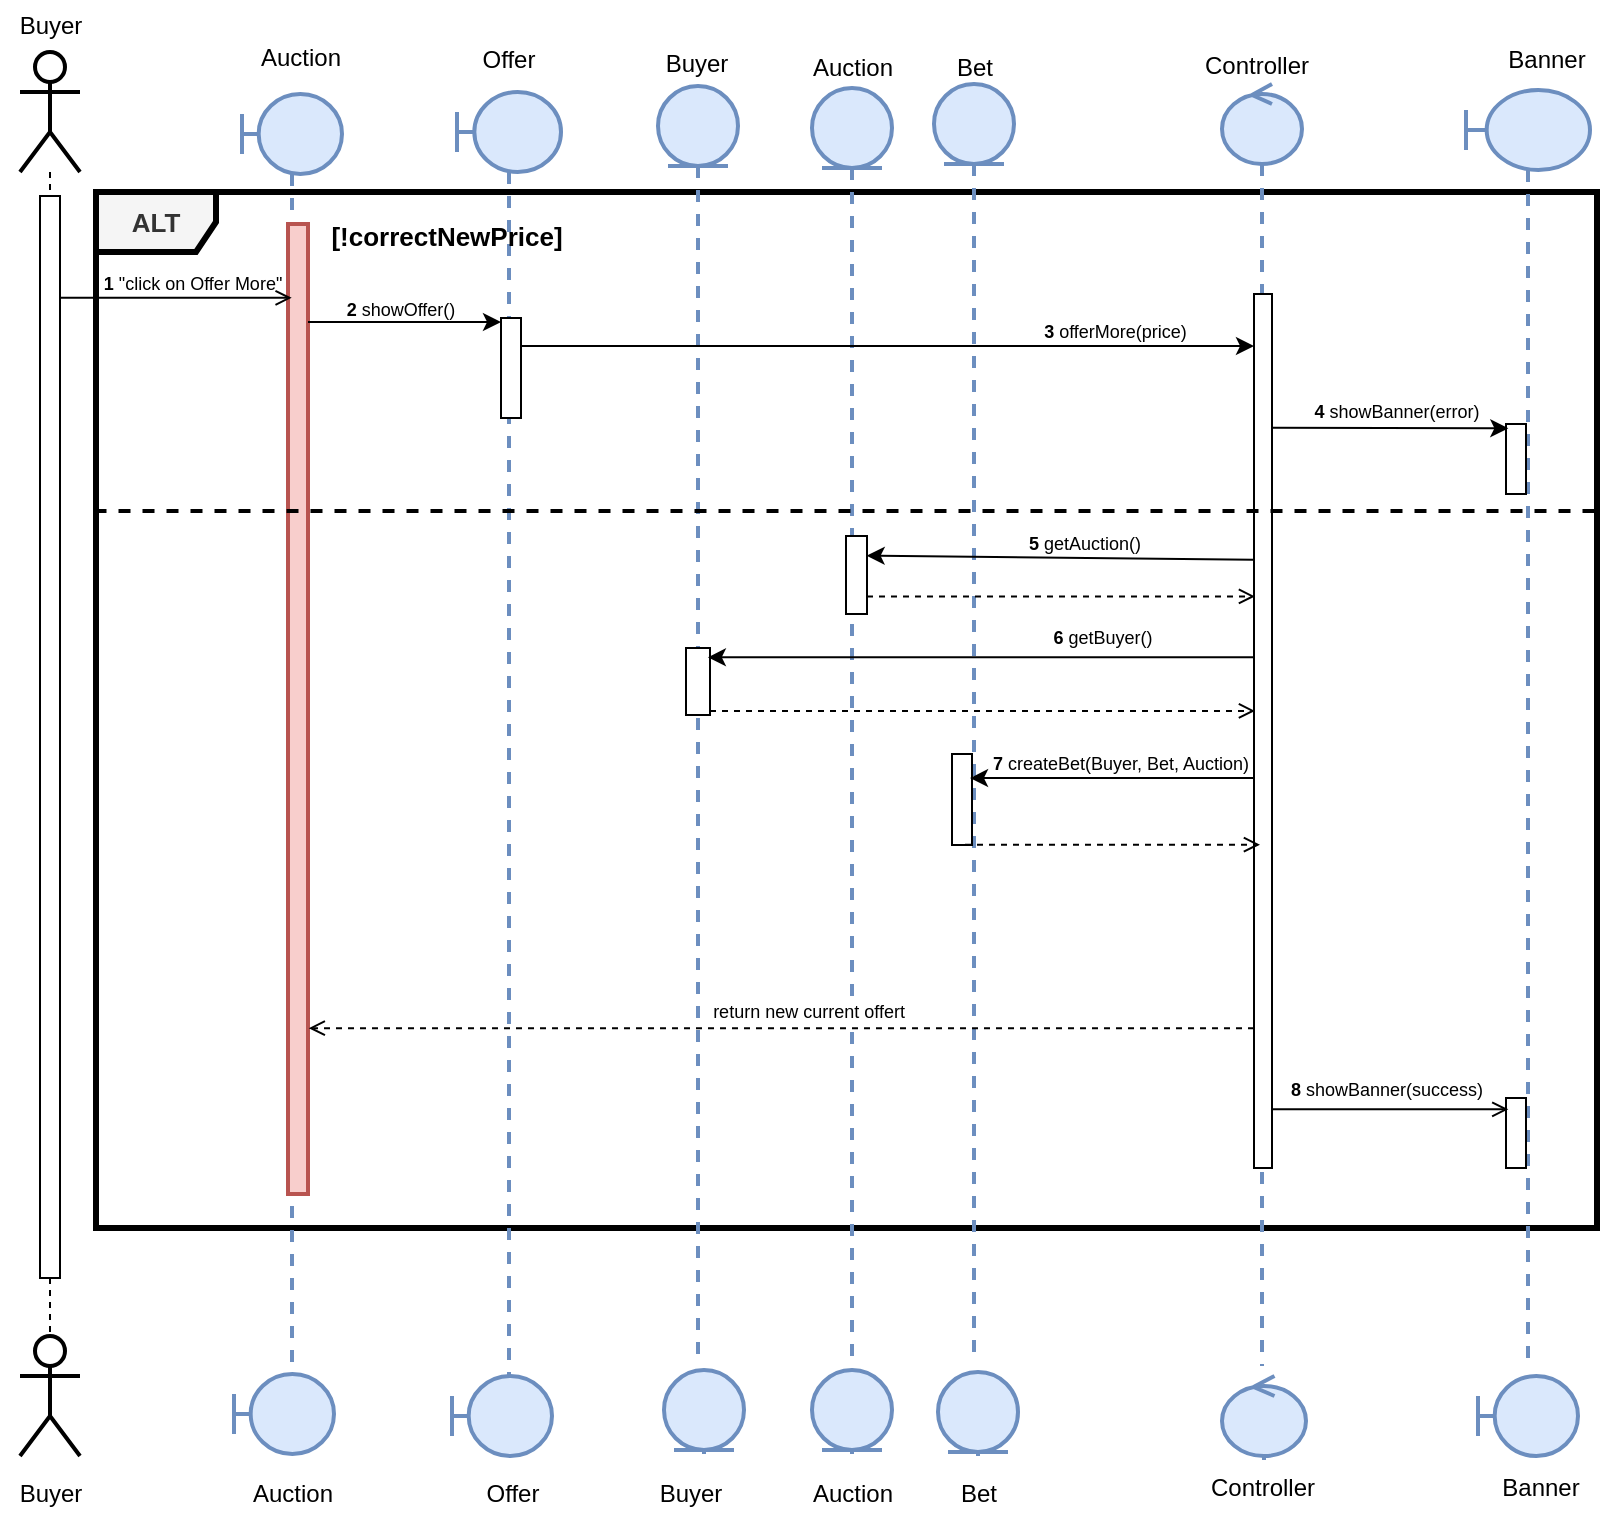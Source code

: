 <mxfile version="20.8.16" type="device"><diagram id="kgpKYQtTHZ0yAKxKKP6v" name="Page-1"><mxGraphModel dx="1728" dy="1812" grid="0" gridSize="10" guides="1" tooltips="1" connect="1" arrows="1" fold="1" page="0" pageScale="1" pageWidth="850" pageHeight="1100" math="0" shadow="0"><root><mxCell id="0"/><mxCell id="1" parent="0"/><mxCell id="CuMKOznoUV2-E56-4heL-135" value="&lt;b&gt;ALT&lt;/b&gt;" style="shape=umlFrame;whiteSpace=wrap;html=1;fontSize=13;strokeWidth=3;fillColor=#f5f5f5;fontColor=#333333;strokeColor=#000000;" parent="1" vertex="1"><mxGeometry x="170" y="-324" width="750.5" height="518" as="geometry"/></mxCell><mxCell id="CuMKOznoUV2-E56-4heL-1" style="edgeStyle=orthogonalEdgeStyle;rounded=0;orthogonalLoop=1;jettySize=auto;html=1;dashed=1;endArrow=none;endFill=0;startArrow=none;" parent="1" edge="1"><mxGeometry relative="1" as="geometry"><mxPoint x="142" y="261" as="targetPoint"/><mxPoint x="142" y="252" as="sourcePoint"/></mxGeometry></mxCell><mxCell id="CuMKOznoUV2-E56-4heL-143" style="edgeStyle=none;rounded=0;orthogonalLoop=1;jettySize=auto;html=1;dashed=1;fontSize=9;endArrow=none;endFill=0;" parent="1" source="CuMKOznoUV2-E56-4heL-2" target="CuMKOznoUV2-E56-4heL-21" edge="1"><mxGeometry relative="1" as="geometry"/></mxCell><mxCell id="CuMKOznoUV2-E56-4heL-2" value="" style="shape=umlActor;verticalLabelPosition=bottom;verticalAlign=top;html=1;outlineConnect=0;strokeWidth=2;" parent="1" vertex="1"><mxGeometry x="132" y="-394" width="30" height="60" as="geometry"/></mxCell><mxCell id="CuMKOznoUV2-E56-4heL-3" value="" style="shape=umlLifeline;participant=umlBoundary;perimeter=lifelinePerimeter;whiteSpace=wrap;html=1;container=1;collapsible=0;recursiveResize=0;verticalAlign=top;spacingTop=36;outlineConnect=0;strokeWidth=2;fillColor=#dae8fc;strokeColor=#6c8ebf;" parent="1" vertex="1"><mxGeometry x="243" y="-373" width="50" height="637" as="geometry"/></mxCell><mxCell id="CuMKOznoUV2-E56-4heL-77" value="" style="html=1;points=[];perimeter=orthogonalPerimeter;fillColor=#f8cecc;strokeColor=#b85450;strokeWidth=2;" parent="CuMKOznoUV2-E56-4heL-3" vertex="1"><mxGeometry x="23" y="65" width="10" height="485" as="geometry"/></mxCell><mxCell id="CuMKOznoUV2-E56-4heL-5" value="" style="shape=umlLifeline;participant=umlBoundary;perimeter=lifelinePerimeter;whiteSpace=wrap;html=1;container=1;collapsible=0;recursiveResize=0;verticalAlign=top;spacingTop=36;outlineConnect=0;strokeWidth=2;fillColor=#dae8fc;strokeColor=#6c8ebf;" parent="1" vertex="1"><mxGeometry x="350.5" y="-374" width="52" height="642" as="geometry"/></mxCell><mxCell id="CuMKOznoUV2-E56-4heL-81" value="" style="html=1;points=[];perimeter=orthogonalPerimeter;" parent="CuMKOznoUV2-E56-4heL-5" vertex="1"><mxGeometry x="22" y="113" width="10" height="50" as="geometry"/></mxCell><mxCell id="CuMKOznoUV2-E56-4heL-7" value="Auction" style="text;html=1;align=center;verticalAlign=middle;resizable=0;points=[];autosize=1;strokeColor=none;fillColor=none;" parent="1" vertex="1"><mxGeometry x="243" y="-404" width="58" height="26" as="geometry"/></mxCell><mxCell id="CuMKOznoUV2-E56-4heL-8" value="Offer" style="text;html=1;align=center;verticalAlign=middle;resizable=0;points=[];autosize=1;strokeColor=none;fillColor=none;" parent="1" vertex="1"><mxGeometry x="354" y="-403" width="44" height="26" as="geometry"/></mxCell><mxCell id="CuMKOznoUV2-E56-4heL-9" value="" style="shape=umlLifeline;participant=umlEntity;perimeter=lifelinePerimeter;whiteSpace=wrap;html=1;container=1;collapsible=0;recursiveResize=0;verticalAlign=top;spacingTop=36;outlineConnect=0;strokeWidth=2;fillColor=#dae8fc;strokeColor=#6c8ebf;" parent="1" vertex="1"><mxGeometry x="451" y="-377" width="40" height="639" as="geometry"/></mxCell><mxCell id="CuMKOznoUV2-E56-4heL-108" value="" style="html=1;points=[];perimeter=orthogonalPerimeter;" parent="CuMKOznoUV2-E56-4heL-9" vertex="1"><mxGeometry x="14" y="281" width="12" height="33.5" as="geometry"/></mxCell><mxCell id="CuMKOznoUV2-E56-4heL-11" value="" style="shape=umlLifeline;participant=umlEntity;perimeter=lifelinePerimeter;whiteSpace=wrap;html=1;container=1;collapsible=0;recursiveResize=0;verticalAlign=top;spacingTop=36;outlineConnect=0;strokeWidth=2;fillColor=#dae8fc;strokeColor=#6c8ebf;" parent="1" vertex="1"><mxGeometry x="528" y="-376" width="40" height="638" as="geometry"/></mxCell><mxCell id="CuMKOznoUV2-E56-4heL-107" value="" style="html=1;points=[];perimeter=orthogonalPerimeter;" parent="CuMKOznoUV2-E56-4heL-11" vertex="1"><mxGeometry x="17" y="224" width="10.5" height="39" as="geometry"/></mxCell><mxCell id="CuMKOznoUV2-E56-4heL-14" value="" style="shape=umlLifeline;participant=umlControl;perimeter=lifelinePerimeter;whiteSpace=wrap;html=1;container=1;collapsible=0;recursiveResize=0;verticalAlign=top;spacingTop=36;outlineConnect=0;strokeWidth=2;fillColor=#dae8fc;strokeColor=#6c8ebf;" parent="1" vertex="1"><mxGeometry x="733" y="-378" width="40" height="641" as="geometry"/></mxCell><mxCell id="CuMKOznoUV2-E56-4heL-84" value="" style="html=1;points=[];perimeter=orthogonalPerimeter;" parent="CuMKOznoUV2-E56-4heL-14" vertex="1"><mxGeometry x="16" y="105" width="9" height="437" as="geometry"/></mxCell><mxCell id="CuMKOznoUV2-E56-4heL-16" value="Buyer" style="text;html=1;align=center;verticalAlign=middle;resizable=0;points=[];autosize=1;strokeColor=none;fillColor=none;" parent="1" vertex="1"><mxGeometry x="445" y="-401" width="49" height="26" as="geometry"/></mxCell><mxCell id="CuMKOznoUV2-E56-4heL-17" value="Auction" style="text;html=1;align=center;verticalAlign=middle;resizable=0;points=[];autosize=1;strokeColor=none;fillColor=none;" parent="1" vertex="1"><mxGeometry x="519" y="-399" width="58" height="26" as="geometry"/></mxCell><mxCell id="CuMKOznoUV2-E56-4heL-18" value="Controller" style="text;html=1;align=center;verticalAlign=middle;resizable=0;points=[];autosize=1;strokeColor=none;fillColor=none;" parent="1" vertex="1"><mxGeometry x="715" y="-400" width="70" height="26" as="geometry"/></mxCell><mxCell id="CuMKOznoUV2-E56-4heL-136" style="edgeStyle=none;rounded=0;orthogonalLoop=1;jettySize=auto;html=1;entryX=0.497;entryY=0.16;entryDx=0;entryDy=0;entryPerimeter=0;fontSize=13;endArrow=open;endFill=0;" parent="1" source="CuMKOznoUV2-E56-4heL-21" target="CuMKOznoUV2-E56-4heL-3" edge="1"><mxGeometry relative="1" as="geometry"/></mxCell><mxCell id="CuMKOznoUV2-E56-4heL-144" style="edgeStyle=none;rounded=0;orthogonalLoop=1;jettySize=auto;html=1;entryX=0.5;entryY=0;entryDx=0;entryDy=0;entryPerimeter=0;dashed=1;fontSize=9;endArrow=none;endFill=0;" parent="1" source="CuMKOznoUV2-E56-4heL-21" target="CuMKOznoUV2-E56-4heL-142" edge="1"><mxGeometry relative="1" as="geometry"/></mxCell><mxCell id="CuMKOznoUV2-E56-4heL-21" value="" style="html=1;points=[];perimeter=orthogonalPerimeter;" parent="1" vertex="1"><mxGeometry x="142" y="-322" width="10" height="541" as="geometry"/></mxCell><mxCell id="CuMKOznoUV2-E56-4heL-40" value="" style="shape=umlLifeline;participant=umlBoundary;perimeter=lifelinePerimeter;whiteSpace=wrap;html=1;container=1;collapsible=0;recursiveResize=0;verticalAlign=top;spacingTop=36;outlineConnect=0;strokeWidth=2;fillColor=#dae8fc;strokeColor=#6c8ebf;" parent="1" vertex="1"><mxGeometry x="855" y="-375" width="62" height="640" as="geometry"/></mxCell><mxCell id="CuMKOznoUV2-E56-4heL-89" value="" style="html=1;points=[];perimeter=orthogonalPerimeter;" parent="CuMKOznoUV2-E56-4heL-40" vertex="1"><mxGeometry x="20" y="167" width="10" height="35" as="geometry"/></mxCell><mxCell id="CuMKOznoUV2-E56-4heL-130" value="" style="html=1;points=[];perimeter=orthogonalPerimeter;" parent="CuMKOznoUV2-E56-4heL-40" vertex="1"><mxGeometry x="20" y="504" width="10" height="35" as="geometry"/></mxCell><mxCell id="CuMKOznoUV2-E56-4heL-44" value="Banner" style="text;html=1;align=center;verticalAlign=middle;resizable=0;points=[];autosize=1;strokeColor=none;fillColor=none;" parent="1" vertex="1"><mxGeometry x="866" y="-403" width="57" height="26" as="geometry"/></mxCell><mxCell id="CuMKOznoUV2-E56-4heL-56" value="Auction" style="text;html=1;align=center;verticalAlign=middle;resizable=0;points=[];autosize=1;strokeColor=none;fillColor=none;" parent="1" vertex="1"><mxGeometry x="239" y="314" width="58" height="26" as="geometry"/></mxCell><mxCell id="CuMKOznoUV2-E56-4heL-57" value="Offer" style="text;html=1;align=center;verticalAlign=middle;resizable=0;points=[];autosize=1;strokeColor=none;fillColor=none;" parent="1" vertex="1"><mxGeometry x="355.5" y="314" width="44" height="26" as="geometry"/></mxCell><mxCell id="CuMKOznoUV2-E56-4heL-58" value="Buyer" style="text;html=1;align=center;verticalAlign=middle;resizable=0;points=[];autosize=1;strokeColor=none;fillColor=none;" parent="1" vertex="1"><mxGeometry x="442" y="314" width="49" height="26" as="geometry"/></mxCell><mxCell id="CuMKOznoUV2-E56-4heL-59" value="Auction" style="text;html=1;align=center;verticalAlign=middle;resizable=0;points=[];autosize=1;strokeColor=none;fillColor=none;" parent="1" vertex="1"><mxGeometry x="519" y="314" width="58" height="26" as="geometry"/></mxCell><mxCell id="CuMKOznoUV2-E56-4heL-60" value="Controller" style="text;html=1;align=center;verticalAlign=middle;resizable=0;points=[];autosize=1;strokeColor=none;fillColor=none;" parent="1" vertex="1"><mxGeometry x="718" y="311" width="70" height="26" as="geometry"/></mxCell><mxCell id="CuMKOznoUV2-E56-4heL-61" value="Buyer" style="text;html=1;align=center;verticalAlign=middle;resizable=0;points=[];autosize=1;strokeColor=none;fillColor=none;" parent="1" vertex="1"><mxGeometry x="122.5" y="314" width="49" height="26" as="geometry"/></mxCell><mxCell id="CuMKOznoUV2-E56-4heL-62" value="Banner" style="text;html=1;align=center;verticalAlign=middle;resizable=0;points=[];autosize=1;strokeColor=none;fillColor=none;" parent="1" vertex="1"><mxGeometry x="863.5" y="311" width="57" height="26" as="geometry"/></mxCell><mxCell id="CuMKOznoUV2-E56-4heL-63" value="" style="shape=umlLifeline;participant=umlBoundary;perimeter=lifelinePerimeter;whiteSpace=wrap;html=1;container=1;collapsible=0;recursiveResize=0;verticalAlign=top;spacingTop=36;outlineConnect=0;strokeWidth=2;fontSize=9;fillColor=#dae8fc;strokeColor=#6c8ebf;" parent="1" vertex="1"><mxGeometry x="239" y="267" width="50" height="40" as="geometry"/></mxCell><mxCell id="CuMKOznoUV2-E56-4heL-64" value="" style="shape=umlLifeline;participant=umlBoundary;perimeter=lifelinePerimeter;whiteSpace=wrap;html=1;container=1;collapsible=0;recursiveResize=0;verticalAlign=top;spacingTop=36;outlineConnect=0;strokeWidth=2;fontSize=9;fillColor=#dae8fc;strokeColor=#6c8ebf;" parent="1" vertex="1"><mxGeometry x="348" y="268" width="50" height="40" as="geometry"/></mxCell><mxCell id="CuMKOznoUV2-E56-4heL-65" value="" style="shape=umlLifeline;participant=umlBoundary;perimeter=lifelinePerimeter;whiteSpace=wrap;html=1;container=1;collapsible=0;recursiveResize=0;verticalAlign=top;spacingTop=36;outlineConnect=0;strokeWidth=2;fontSize=9;fillColor=#dae8fc;strokeColor=#6c8ebf;" parent="1" vertex="1"><mxGeometry x="861" y="268" width="50" height="40" as="geometry"/></mxCell><mxCell id="CuMKOznoUV2-E56-4heL-66" value="" style="shape=umlLifeline;participant=umlEntity;perimeter=lifelinePerimeter;whiteSpace=wrap;html=1;container=1;collapsible=0;recursiveResize=0;verticalAlign=top;spacingTop=36;outlineConnect=0;strokeWidth=2;fontSize=9;fillColor=#dae8fc;strokeColor=#6c8ebf;" parent="1" vertex="1"><mxGeometry x="454" y="265" width="40" height="42" as="geometry"/></mxCell><mxCell id="CuMKOznoUV2-E56-4heL-67" value="" style="shape=umlLifeline;participant=umlEntity;perimeter=lifelinePerimeter;whiteSpace=wrap;html=1;container=1;collapsible=0;recursiveResize=0;verticalAlign=top;spacingTop=36;outlineConnect=0;strokeWidth=2;fontSize=9;fillColor=#dae8fc;strokeColor=#6c8ebf;" parent="1" vertex="1"><mxGeometry x="528" y="265" width="40" height="42" as="geometry"/></mxCell><mxCell id="CuMKOznoUV2-E56-4heL-68" value="" style="shape=umlLifeline;participant=umlControl;perimeter=lifelinePerimeter;whiteSpace=wrap;html=1;container=1;collapsible=0;recursiveResize=0;verticalAlign=top;spacingTop=36;outlineConnect=0;strokeWidth=2;fontSize=9;fillColor=#dae8fc;strokeColor=#6c8ebf;" parent="1" vertex="1"><mxGeometry x="733" y="268" width="42" height="42" as="geometry"/></mxCell><mxCell id="CuMKOznoUV2-E56-4heL-72" value="Buyer" style="text;html=1;align=center;verticalAlign=middle;resizable=0;points=[];autosize=1;strokeColor=none;fillColor=none;" parent="1" vertex="1"><mxGeometry x="122.5" y="-420" width="49" height="26" as="geometry"/></mxCell><mxCell id="CuMKOznoUV2-E56-4heL-73" value="" style="shape=umlLifeline;participant=umlEntity;perimeter=lifelinePerimeter;whiteSpace=wrap;html=1;container=1;collapsible=0;recursiveResize=0;verticalAlign=top;spacingTop=36;outlineConnect=0;strokeWidth=2;fillColor=#dae8fc;strokeColor=#6c8ebf;" parent="1" vertex="1"><mxGeometry x="589" y="-378" width="40" height="638" as="geometry"/></mxCell><mxCell id="CuMKOznoUV2-E56-4heL-93" value="" style="html=1;points=[];perimeter=orthogonalPerimeter;" parent="CuMKOznoUV2-E56-4heL-73" vertex="1"><mxGeometry x="9" y="335" width="10" height="45.5" as="geometry"/></mxCell><mxCell id="CuMKOznoUV2-E56-4heL-74" value="Bet" style="text;html=1;align=center;verticalAlign=middle;resizable=0;points=[];autosize=1;strokeColor=none;fillColor=none;" parent="1" vertex="1"><mxGeometry x="591" y="-399" width="36" height="26" as="geometry"/></mxCell><mxCell id="CuMKOznoUV2-E56-4heL-75" value="" style="shape=umlLifeline;participant=umlEntity;perimeter=lifelinePerimeter;whiteSpace=wrap;html=1;container=1;collapsible=0;recursiveResize=0;verticalAlign=top;spacingTop=36;outlineConnect=0;strokeWidth=2;fontSize=9;fillColor=#dae8fc;strokeColor=#6c8ebf;" parent="1" vertex="1"><mxGeometry x="591" y="266" width="40" height="42" as="geometry"/></mxCell><mxCell id="CuMKOznoUV2-E56-4heL-76" value="Bet" style="text;html=1;align=center;verticalAlign=middle;resizable=0;points=[];autosize=1;strokeColor=none;fillColor=none;" parent="1" vertex="1"><mxGeometry x="593" y="314" width="36" height="26" as="geometry"/></mxCell><mxCell id="CuMKOznoUV2-E56-4heL-79" value="&lt;font style=&quot;font-size: 9px;&quot;&gt;&lt;b style=&quot;&quot;&gt;1 &lt;/b&gt;&quot;click on Offer More&quot;&lt;/font&gt;" style="text;html=1;align=center;verticalAlign=middle;resizable=0;points=[];autosize=1;strokeColor=none;fillColor=none;" parent="1" vertex="1"><mxGeometry x="164" y="-292" width="107" height="26" as="geometry"/></mxCell><mxCell id="CuMKOznoUV2-E56-4heL-82" style="edgeStyle=none;rounded=0;orthogonalLoop=1;jettySize=auto;html=1;fontSize=9;" parent="1" target="CuMKOznoUV2-E56-4heL-81" edge="1"><mxGeometry relative="1" as="geometry"><mxPoint x="276" y="-259" as="sourcePoint"/><Array as="points"><mxPoint x="304" y="-259"/></Array></mxGeometry></mxCell><mxCell id="CuMKOznoUV2-E56-4heL-83" value="&lt;b&gt;2&amp;nbsp;&lt;/b&gt;showOffer()" style="text;html=1;align=center;verticalAlign=middle;resizable=0;points=[];autosize=1;strokeColor=none;fillColor=none;fontSize=9;" parent="1" vertex="1"><mxGeometry x="286" y="-277" width="72" height="23" as="geometry"/></mxCell><mxCell id="CuMKOznoUV2-E56-4heL-85" style="edgeStyle=none;rounded=0;orthogonalLoop=1;jettySize=auto;html=1;fontSize=9;exitX=1.033;exitY=0.28;exitDx=0;exitDy=0;exitPerimeter=0;" parent="1" source="CuMKOznoUV2-E56-4heL-81" target="CuMKOznoUV2-E56-4heL-84" edge="1"><mxGeometry relative="1" as="geometry"><mxPoint x="737" y="-242" as="targetPoint"/></mxGeometry></mxCell><mxCell id="CuMKOznoUV2-E56-4heL-86" value="&lt;b&gt;&amp;nbsp;3&amp;nbsp;&lt;/b&gt;offerMore(price)" style="text;html=1;align=center;verticalAlign=middle;resizable=0;points=[];autosize=1;strokeColor=none;fillColor=none;fontSize=9;" parent="1" vertex="1"><mxGeometry x="632" y="-266" width="92" height="23" as="geometry"/></mxCell><mxCell id="CuMKOznoUV2-E56-4heL-88" style="edgeStyle=none;rounded=0;orthogonalLoop=1;jettySize=auto;html=1;fontSize=9;entryX=0.117;entryY=0.061;entryDx=0;entryDy=0;entryPerimeter=0;exitX=0.981;exitY=0.153;exitDx=0;exitDy=0;exitPerimeter=0;" parent="1" source="CuMKOznoUV2-E56-4heL-84" target="CuMKOznoUV2-E56-4heL-89" edge="1"><mxGeometry relative="1" as="geometry"><mxPoint x="847" y="-195.333" as="targetPoint"/></mxGeometry></mxCell><mxCell id="CuMKOznoUV2-E56-4heL-90" value="&lt;b&gt;4&amp;nbsp;&lt;/b&gt;showBanner(error)" style="text;html=1;align=center;verticalAlign=middle;resizable=0;points=[];autosize=1;strokeColor=none;fillColor=none;fontSize=9;" parent="1" vertex="1"><mxGeometry x="769" y="-226" width="101" height="23" as="geometry"/></mxCell><mxCell id="CuMKOznoUV2-E56-4heL-100" style="edgeStyle=none;rounded=0;orthogonalLoop=1;jettySize=auto;html=1;fontSize=9;entryX=0.9;entryY=0.264;entryDx=0;entryDy=0;entryPerimeter=0;" parent="1" source="CuMKOznoUV2-E56-4heL-84" target="CuMKOznoUV2-E56-4heL-93" edge="1"><mxGeometry relative="1" as="geometry"><mxPoint x="680" y="-141" as="targetPoint"/></mxGeometry></mxCell><mxCell id="CuMKOznoUV2-E56-4heL-104" value="&lt;b&gt;7&amp;nbsp;&lt;/b&gt;createBet(Buyer, Bet, Auction)" style="text;html=1;align=center;verticalAlign=middle;resizable=0;points=[];autosize=1;strokeColor=none;fillColor=none;fontSize=9;" parent="1" vertex="1"><mxGeometry x="609" y="-50" width="146" height="23" as="geometry"/></mxCell><mxCell id="CuMKOznoUV2-E56-4heL-109" style="edgeStyle=none;rounded=0;orthogonalLoop=1;jettySize=auto;html=1;fontSize=9;entryX=0.984;entryY=0.252;entryDx=0;entryDy=0;entryPerimeter=0;exitX=-0.037;exitY=0.304;exitDx=0;exitDy=0;exitPerimeter=0;" parent="1" source="CuMKOznoUV2-E56-4heL-84" target="CuMKOznoUV2-E56-4heL-107" edge="1"><mxGeometry relative="1" as="geometry"><mxPoint x="589" y="-104" as="targetPoint"/><Array as="points"/></mxGeometry></mxCell><mxCell id="CuMKOznoUV2-E56-4heL-110" value="&lt;b&gt;5&amp;nbsp;&lt;/b&gt;getAuction()" style="text;html=1;align=center;verticalAlign=middle;resizable=0;points=[];autosize=1;strokeColor=none;fillColor=none;fontSize=9;" parent="1" vertex="1"><mxGeometry x="627" y="-160" width="74" height="23" as="geometry"/></mxCell><mxCell id="CuMKOznoUV2-E56-4heL-111" style="edgeStyle=none;rounded=0;orthogonalLoop=1;jettySize=auto;html=1;fontSize=9;entryX=0.91;entryY=0.139;entryDx=0;entryDy=0;entryPerimeter=0;" parent="1" source="CuMKOznoUV2-E56-4heL-84" target="CuMKOznoUV2-E56-4heL-108" edge="1"><mxGeometry relative="1" as="geometry"><mxPoint x="498" y="-66" as="targetPoint"/></mxGeometry></mxCell><mxCell id="CuMKOznoUV2-E56-4heL-112" value="&lt;b&gt;6 &lt;/b&gt;getBuyer()" style="text;html=1;align=center;verticalAlign=middle;resizable=0;points=[];autosize=1;strokeColor=none;fillColor=none;fontSize=9;" parent="1" vertex="1"><mxGeometry x="639" y="-113" width="68" height="23" as="geometry"/></mxCell><mxCell id="CuMKOznoUV2-E56-4heL-120" style="edgeStyle=none;rounded=0;orthogonalLoop=1;jettySize=auto;html=1;entryX=0.056;entryY=0.346;entryDx=0;entryDy=0;entryPerimeter=0;dashed=1;fontSize=9;endArrow=open;endFill=0;" parent="1" source="CuMKOznoUV2-E56-4heL-107" target="CuMKOznoUV2-E56-4heL-84" edge="1"><mxGeometry relative="1" as="geometry"><mxPoint x="557" y="-129" as="sourcePoint"/></mxGeometry></mxCell><mxCell id="CuMKOznoUV2-E56-4heL-121" style="edgeStyle=none;rounded=0;orthogonalLoop=1;jettySize=auto;html=1;entryX=0.056;entryY=0.477;entryDx=0;entryDy=0;entryPerimeter=0;dashed=1;fontSize=9;endArrow=open;endFill=0;" parent="1" source="CuMKOznoUV2-E56-4heL-108" target="CuMKOznoUV2-E56-4heL-84" edge="1"><mxGeometry relative="1" as="geometry"/></mxCell><mxCell id="CuMKOznoUV2-E56-4heL-125" style="edgeStyle=none;rounded=0;orthogonalLoop=1;jettySize=auto;html=1;dashed=1;fontSize=9;endArrow=open;endFill=0;exitX=0.65;exitY=0.996;exitDx=0;exitDy=0;exitPerimeter=0;" parent="1" source="CuMKOznoUV2-E56-4heL-93" target="CuMKOznoUV2-E56-4heL-14" edge="1"><mxGeometry relative="1" as="geometry"/></mxCell><mxCell id="CuMKOznoUV2-E56-4heL-126" style="edgeStyle=none;rounded=0;orthogonalLoop=1;jettySize=auto;html=1;dashed=1;fontSize=9;endArrow=open;endFill=0;entryX=1.037;entryY=0.829;entryDx=0;entryDy=0;entryPerimeter=0;" parent="1" source="CuMKOznoUV2-E56-4heL-84" target="CuMKOznoUV2-E56-4heL-77" edge="1"><mxGeometry relative="1" as="geometry"><mxPoint x="507.833" y="33.833" as="targetPoint"/></mxGeometry></mxCell><mxCell id="CuMKOznoUV2-E56-4heL-129" value="return new current offert" style="edgeLabel;html=1;align=center;verticalAlign=middle;resizable=0;points=[];fontSize=9;" parent="CuMKOznoUV2-E56-4heL-126" vertex="1" connectable="0"><mxGeometry x="0.046" y="-1" relative="1" as="geometry"><mxPoint x="24" y="-7" as="offset"/></mxGeometry></mxCell><mxCell id="CuMKOznoUV2-E56-4heL-131" style="edgeStyle=none;rounded=0;orthogonalLoop=1;jettySize=auto;html=1;entryX=0.117;entryY=0.162;entryDx=0;entryDy=0;entryPerimeter=0;fontSize=9;endArrow=open;endFill=0;" parent="1" source="CuMKOznoUV2-E56-4heL-84" target="CuMKOznoUV2-E56-4heL-130" edge="1"><mxGeometry relative="1" as="geometry"/></mxCell><mxCell id="CuMKOznoUV2-E56-4heL-132" value="&lt;b&gt;8 &lt;/b&gt;showBanner(success)" style="text;html=1;align=center;verticalAlign=middle;resizable=0;points=[];autosize=1;strokeColor=none;fillColor=none;fontSize=9;" parent="1" vertex="1"><mxGeometry x="758" y="113" width="114" height="23" as="geometry"/></mxCell><mxCell id="CuMKOznoUV2-E56-4heL-134" value="&lt;b&gt;&lt;font style=&quot;font-size: 13px;&quot;&gt;[!correctNewPrice]&lt;/font&gt;&lt;/b&gt;" style="text;html=1;align=center;verticalAlign=middle;resizable=0;points=[];autosize=1;strokeColor=none;fillColor=none;fontSize=9;" parent="1" vertex="1"><mxGeometry x="278" y="-316" width="134" height="28" as="geometry"/></mxCell><mxCell id="CuMKOznoUV2-E56-4heL-139" value="" style="endArrow=none;dashed=1;html=1;strokeWidth=2;rounded=0;fontSize=9;exitX=-0.001;exitY=0.308;exitDx=0;exitDy=0;exitPerimeter=0;entryX=1.002;entryY=0.308;entryDx=0;entryDy=0;entryPerimeter=0;" parent="1" source="CuMKOznoUV2-E56-4heL-135" target="CuMKOznoUV2-E56-4heL-135" edge="1"><mxGeometry width="50" height="50" relative="1" as="geometry"><mxPoint x="669" y="-66" as="sourcePoint"/><mxPoint x="719" y="-116" as="targetPoint"/></mxGeometry></mxCell><mxCell id="CuMKOznoUV2-E56-4heL-142" value="" style="shape=umlActor;verticalLabelPosition=bottom;verticalAlign=top;html=1;outlineConnect=0;strokeWidth=2;" parent="1" vertex="1"><mxGeometry x="132" y="248" width="30" height="60" as="geometry"/></mxCell></root></mxGraphModel></diagram></mxfile>